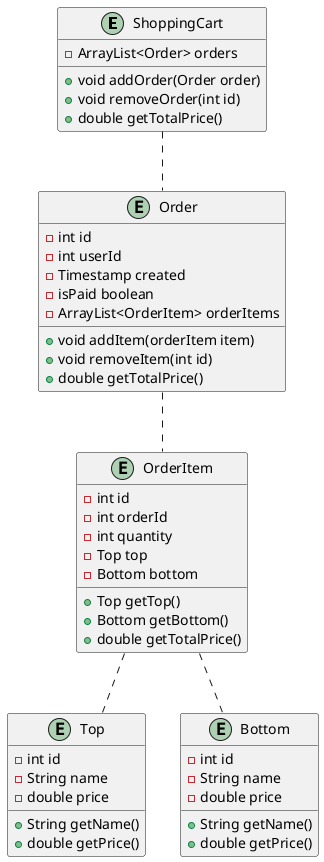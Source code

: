 @startuml
'https://plantuml.com/class-diagram



entity ShoppingCart {
    - ArrayList<Order> orders
    + void addOrder(Order order)
    + void removeOrder(int id)
    + double getTotalPrice()
}

entity Order {
    - int id
    - int userId
    - Timestamp created
    - isPaid boolean
    - ArrayList<OrderItem> orderItems
    + void addItem(orderItem item)
    + void removeItem(int id)
    + double getTotalPrice()
}

entity OrderItem {
    - int id
    - int orderId
    - int quantity
    - Top top
    - Bottom bottom
    + Top getTop()
    + Bottom getBottom()
    + double getTotalPrice()
}

entity Top {
    - int id
    - String name
    - double price
    + String getName()
    + double getPrice()
}

entity Bottom {
    - int id
    - String name
    - double price
    + String getName()
    + double getPrice()
}

ShoppingCart .. Order
Order .. OrderItem
OrderItem .. Top
OrderItem .. Bottom
@enduml